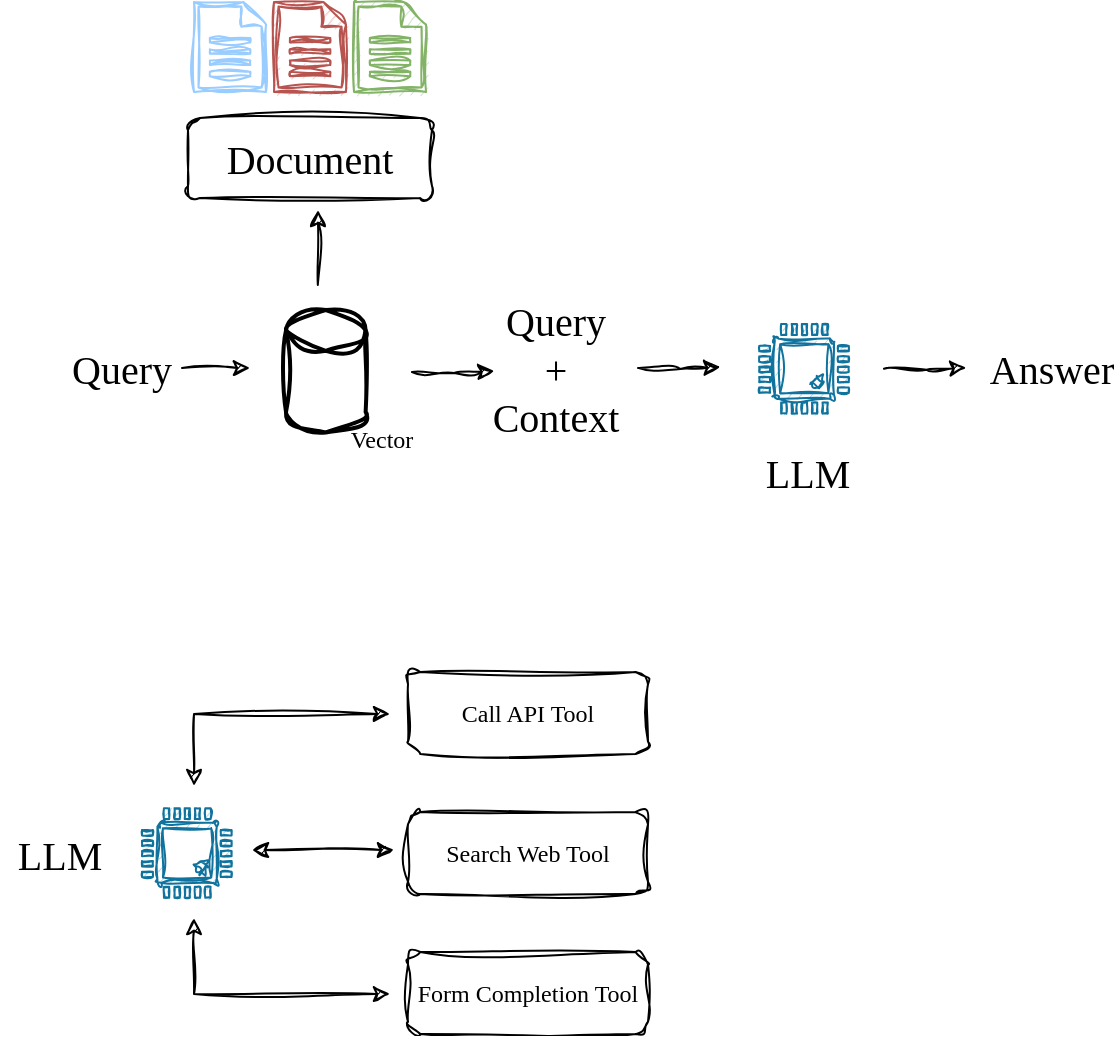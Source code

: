 <mxfile version="26.0.11">
  <diagram name="Page-1" id="Z6sReHTT8oEbwjhytRyn">
    <mxGraphModel dx="986" dy="513" grid="0" gridSize="10" guides="1" tooltips="1" connect="1" arrows="1" fold="1" page="1" pageScale="1" pageWidth="850" pageHeight="1100" math="0" shadow="0">
      <root>
        <mxCell id="0" />
        <mxCell id="1" parent="0" />
        <mxCell id="UBqbnqqDFoxz05TfTVUA-1" value="&lt;font style=&quot;font-size: 20px;&quot; data-font-src=&quot;https://fonts.googleapis.com/css?family=Caveat&quot; face=&quot;Caveat&quot;&gt;Document&lt;/font&gt;" style="rounded=1;whiteSpace=wrap;html=1;sketch=1;curveFitting=1;jiggle=2;glass=0;gradientColor=none;perimeterSpacing=0;fillStyle=auto;" parent="1" vertex="1">
          <mxGeometry x="145" y="183" width="122" height="40" as="geometry" />
        </mxCell>
        <mxCell id="UBqbnqqDFoxz05TfTVUA-3" value="" style="sketch=1;aspect=fixed;pointerEvents=1;shadow=0;dashed=0;html=1;strokeColor=#99CCFF;labelPosition=center;verticalLabelPosition=bottom;verticalAlign=top;align=center;fillColor=none;shape=mxgraph.mscae.enterprise.document;curveFitting=1;jiggle=2;strokeWidth=1;" parent="1" vertex="1">
          <mxGeometry x="148" y="125" width="36" height="45" as="geometry" />
        </mxCell>
        <mxCell id="UBqbnqqDFoxz05TfTVUA-4" value="" style="sketch=1;aspect=fixed;pointerEvents=1;shadow=0;dashed=0;html=1;strokeColor=#b85450;labelPosition=center;verticalLabelPosition=bottom;verticalAlign=top;align=center;fillColor=#f8cecc;shape=mxgraph.mscae.enterprise.document;curveFitting=1;jiggle=2;strokeWidth=1;" parent="1" vertex="1">
          <mxGeometry x="188" y="125" width="36" height="45" as="geometry" />
        </mxCell>
        <mxCell id="UBqbnqqDFoxz05TfTVUA-5" value="" style="sketch=1;aspect=fixed;pointerEvents=1;shadow=0;dashed=0;html=1;strokeColor=#82b366;labelPosition=center;verticalLabelPosition=bottom;verticalAlign=top;align=center;fillColor=#d5e8d4;shape=mxgraph.mscae.enterprise.document;curveFitting=1;jiggle=2;strokeWidth=1;" parent="1" vertex="1">
          <mxGeometry x="228" y="125" width="36" height="45" as="geometry" />
        </mxCell>
        <mxCell id="UBqbnqqDFoxz05TfTVUA-8" value="" style="group" parent="1" vertex="1" connectable="0">
          <mxGeometry x="194" y="279" width="73" height="78" as="geometry" />
        </mxCell>
        <mxCell id="UBqbnqqDFoxz05TfTVUA-6" value="" style="strokeWidth=2;html=1;shape=mxgraph.flowchart.database;whiteSpace=wrap;sketch=1;curveFitting=1;jiggle=2;" parent="UBqbnqqDFoxz05TfTVUA-8" vertex="1">
          <mxGeometry width="39.818" height="61.226" as="geometry" />
        </mxCell>
        <mxCell id="UBqbnqqDFoxz05TfTVUA-7" value="&lt;div&gt;&lt;font data-font-src=&quot;https://fonts.googleapis.com/css?family=Caveat&quot; face=&quot;Caveat&quot;&gt;Vector&lt;/font&gt;&lt;/div&gt;" style="text;html=1;align=center;verticalAlign=middle;whiteSpace=wrap;rounded=0;" parent="UBqbnqqDFoxz05TfTVUA-8" vertex="1">
          <mxGeometry x="23.227" y="52.839" width="49.773" height="25.161" as="geometry" />
        </mxCell>
        <mxCell id="UBqbnqqDFoxz05TfTVUA-17" style="edgeStyle=orthogonalEdgeStyle;rounded=0;orthogonalLoop=1;jettySize=auto;html=1;exitX=1;exitY=0.5;exitDx=0;exitDy=0;sketch=1;curveFitting=1;jiggle=2;flowAnimation=1;" parent="1" source="UBqbnqqDFoxz05TfTVUA-9" edge="1">
          <mxGeometry relative="1" as="geometry">
            <mxPoint x="176" y="308" as="targetPoint" />
          </mxGeometry>
        </mxCell>
        <mxCell id="UBqbnqqDFoxz05TfTVUA-9" value="&lt;font style=&quot;font-size: 20px;&quot; data-font-src=&quot;https://fonts.googleapis.com/css?family=Caveat&quot; face=&quot;Caveat&quot;&gt;Query&lt;/font&gt;" style="text;html=1;align=center;verticalAlign=middle;whiteSpace=wrap;rounded=0;" parent="1" vertex="1">
          <mxGeometry x="82" y="293" width="60" height="30" as="geometry" />
        </mxCell>
        <mxCell id="UBqbnqqDFoxz05TfTVUA-11" value="&lt;font style=&quot;font-size: 20px;&quot; face=&quot;Caveat&quot; data-font-src=&quot;https://fonts.googleapis.com/css?family=Caveat&quot;&gt;Query&lt;/font&gt;&lt;font style=&quot;font-size: 20px;&quot; data-font-src=&quot;https://fonts.googleapis.com/css?family=Caveat&quot; face=&quot;Caveat&quot;&gt;&lt;br&gt;+ &lt;br&gt;Context&lt;br&gt;&lt;/font&gt;" style="text;html=1;align=center;verticalAlign=middle;whiteSpace=wrap;rounded=0;" parent="1" vertex="1">
          <mxGeometry x="299" y="293" width="60" height="30" as="geometry" />
        </mxCell>
        <mxCell id="UBqbnqqDFoxz05TfTVUA-12" value="&lt;font data-font-src=&quot;https://fonts.googleapis.com/css?family=Caveat&quot; face=&quot;Caveat&quot; style=&quot;font-size: 20px;&quot;&gt;LLM&lt;/font&gt;" style="text;html=1;align=center;verticalAlign=middle;whiteSpace=wrap;rounded=0;" parent="1" vertex="1">
          <mxGeometry x="425" y="345" width="60" height="30" as="geometry" />
        </mxCell>
        <mxCell id="UBqbnqqDFoxz05TfTVUA-13" value="" style="pointerEvents=1;shadow=0;dashed=0;html=1;strokeColor=#10739e;fillColor=#b1ddf0;labelPosition=center;verticalLabelPosition=bottom;verticalAlign=top;align=center;outlineConnect=0;shape=mxgraph.veeam.cpu;sketch=1;curveFitting=1;jiggle=2;" parent="1" vertex="1">
          <mxGeometry x="430.6" y="286" width="44.8" height="44.8" as="geometry" />
        </mxCell>
        <mxCell id="UBqbnqqDFoxz05TfTVUA-14" value="&lt;font style=&quot;font-size: 20px;&quot; face=&quot;Caveat&quot;&gt;Answer&lt;/font&gt;" style="text;html=1;align=center;verticalAlign=middle;whiteSpace=wrap;rounded=0;" parent="1" vertex="1">
          <mxGeometry x="547" y="293" width="60" height="30" as="geometry" />
        </mxCell>
        <mxCell id="UBqbnqqDFoxz05TfTVUA-18" style="edgeStyle=orthogonalEdgeStyle;rounded=0;orthogonalLoop=1;jettySize=auto;html=1;sketch=1;curveFitting=1;jiggle=2;" parent="1" edge="1">
          <mxGeometry relative="1" as="geometry">
            <mxPoint x="298.18" y="309.55" as="targetPoint" />
            <mxPoint x="257" y="310" as="sourcePoint" />
          </mxGeometry>
        </mxCell>
        <mxCell id="UBqbnqqDFoxz05TfTVUA-22" style="edgeStyle=orthogonalEdgeStyle;rounded=0;orthogonalLoop=1;jettySize=auto;html=1;sketch=1;curveFitting=1;jiggle=2;" parent="1" edge="1">
          <mxGeometry relative="1" as="geometry">
            <mxPoint x="411.18" y="307.52" as="targetPoint" />
            <mxPoint x="370" y="307.97" as="sourcePoint" />
          </mxGeometry>
        </mxCell>
        <mxCell id="UBqbnqqDFoxz05TfTVUA-23" style="edgeStyle=orthogonalEdgeStyle;rounded=0;orthogonalLoop=1;jettySize=auto;html=1;sketch=1;curveFitting=1;jiggle=2;" parent="1" edge="1">
          <mxGeometry relative="1" as="geometry">
            <mxPoint x="534.18" y="307.9" as="targetPoint" />
            <mxPoint x="493" y="308.35" as="sourcePoint" />
          </mxGeometry>
        </mxCell>
        <mxCell id="UBqbnqqDFoxz05TfTVUA-25" style="edgeStyle=orthogonalEdgeStyle;rounded=0;orthogonalLoop=1;jettySize=auto;html=1;sketch=1;curveFitting=1;jiggle=2;" parent="1" edge="1">
          <mxGeometry relative="1" as="geometry">
            <mxPoint x="210" y="229" as="targetPoint" />
            <mxPoint x="209.91" y="266.45" as="sourcePoint" />
          </mxGeometry>
        </mxCell>
        <mxCell id="bWm7qwXEhG-dhs592Omm-2" value="&lt;font data-font-src=&quot;https://fonts.googleapis.com/css?family=Caveat&quot; face=&quot;Caveat&quot; style=&quot;font-size: 20px;&quot;&gt;LLM&lt;/font&gt;" style="text;html=1;align=center;verticalAlign=middle;whiteSpace=wrap;rounded=0;" vertex="1" parent="1">
          <mxGeometry x="51" y="535.5" width="60" height="30" as="geometry" />
        </mxCell>
        <mxCell id="bWm7qwXEhG-dhs592Omm-3" value="" style="pointerEvents=1;shadow=0;dashed=0;html=1;strokeColor=#10739e;fillColor=#b1ddf0;labelPosition=center;verticalLabelPosition=bottom;verticalAlign=top;align=center;outlineConnect=0;shape=mxgraph.veeam.cpu;sketch=1;curveFitting=1;jiggle=2;fillStyle=auto;" vertex="1" parent="1">
          <mxGeometry x="122.0" y="528.1" width="44.8" height="44.8" as="geometry" />
        </mxCell>
        <mxCell id="bWm7qwXEhG-dhs592Omm-11" value="&lt;font face=&quot;Caveat&quot;&gt;Call API&lt;/font&gt;&lt;font data-font-src=&quot;https://fonts.googleapis.com/css?family=Caveat&quot; face=&quot;Caveat&quot;&gt; Tool&lt;/font&gt;" style="rounded=1;whiteSpace=wrap;html=1;sketch=1;curveFitting=1;jiggle=2;" vertex="1" parent="1">
          <mxGeometry x="255" y="460" width="120" height="41" as="geometry" />
        </mxCell>
        <mxCell id="bWm7qwXEhG-dhs592Omm-12" value="&lt;font data-font-src=&quot;https://fonts.googleapis.com/css?family=Caveat&quot; face=&quot;Caveat&quot;&gt;Search Web Tool&lt;/font&gt;" style="rounded=1;whiteSpace=wrap;html=1;sketch=1;curveFitting=1;jiggle=2;" vertex="1" parent="1">
          <mxGeometry x="255" y="530" width="120" height="41" as="geometry" />
        </mxCell>
        <mxCell id="bWm7qwXEhG-dhs592Omm-13" value="&lt;font data-font-src=&quot;https://fonts.googleapis.com/css?family=Caveat&quot; face=&quot;Caveat&quot;&gt;Form Completion Tool&lt;br&gt;&lt;/font&gt;" style="rounded=1;whiteSpace=wrap;html=1;sketch=1;curveFitting=1;jiggle=2;" vertex="1" parent="1">
          <mxGeometry x="255" y="600" width="120" height="41" as="geometry" />
        </mxCell>
        <mxCell id="bWm7qwXEhG-dhs592Omm-14" value="" style="endArrow=classic;startArrow=classic;html=1;rounded=0;sketch=1;curveFitting=1;jiggle=2;" edge="1" parent="1">
          <mxGeometry width="50" height="50" relative="1" as="geometry">
            <mxPoint x="177" y="549" as="sourcePoint" />
            <mxPoint x="248" y="549" as="targetPoint" />
          </mxGeometry>
        </mxCell>
        <mxCell id="bWm7qwXEhG-dhs592Omm-15" value="" style="endArrow=classic;startArrow=classic;html=1;rounded=0;sketch=1;curveFitting=1;jiggle=2;" edge="1" parent="1">
          <mxGeometry width="50" height="50" relative="1" as="geometry">
            <mxPoint x="148" y="517" as="sourcePoint" />
            <mxPoint x="246" y="481" as="targetPoint" />
            <Array as="points">
              <mxPoint x="148" y="481" />
            </Array>
          </mxGeometry>
        </mxCell>
        <mxCell id="bWm7qwXEhG-dhs592Omm-16" value="" style="endArrow=classic;startArrow=classic;html=1;rounded=0;sketch=1;curveFitting=1;jiggle=2;" edge="1" parent="1">
          <mxGeometry width="50" height="50" relative="1" as="geometry">
            <mxPoint x="148" y="583" as="sourcePoint" />
            <mxPoint x="246" y="621" as="targetPoint" />
            <Array as="points">
              <mxPoint x="148" y="621" />
            </Array>
          </mxGeometry>
        </mxCell>
      </root>
    </mxGraphModel>
  </diagram>
</mxfile>

